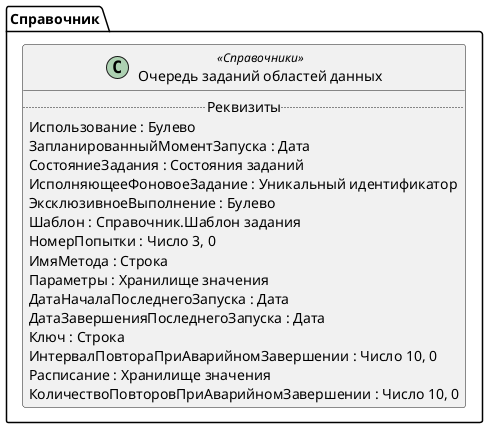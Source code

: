 ﻿@startuml ОчередьЗаданийОбластейДанных
'!include templates.wsd
'..\include templates.wsd
class Справочник.ОчередьЗаданийОбластейДанных as "Очередь заданий областей данных" <<Справочники>>
{
..Реквизиты..
Использование : Булево
ЗапланированныйМоментЗапуска : Дата
СостояниеЗадания : Состояния заданий
ИсполняющееФоновоеЗадание : Уникальный идентификатор
ЭксклюзивноеВыполнение : Булево
Шаблон : Справочник.Шаблон задания
НомерПопытки : Число 3, 0
ИмяМетода : Строка
Параметры : Хранилище значения
ДатаНачалаПоследнегоЗапуска : Дата
ДатаЗавершенияПоследнегоЗапуска : Дата
Ключ : Строка
ИнтервалПовтораПриАварийномЗавершении : Число 10, 0
Расписание : Хранилище значения
КоличествоПовторовПриАварийномЗавершении : Число 10, 0
}
@enduml
